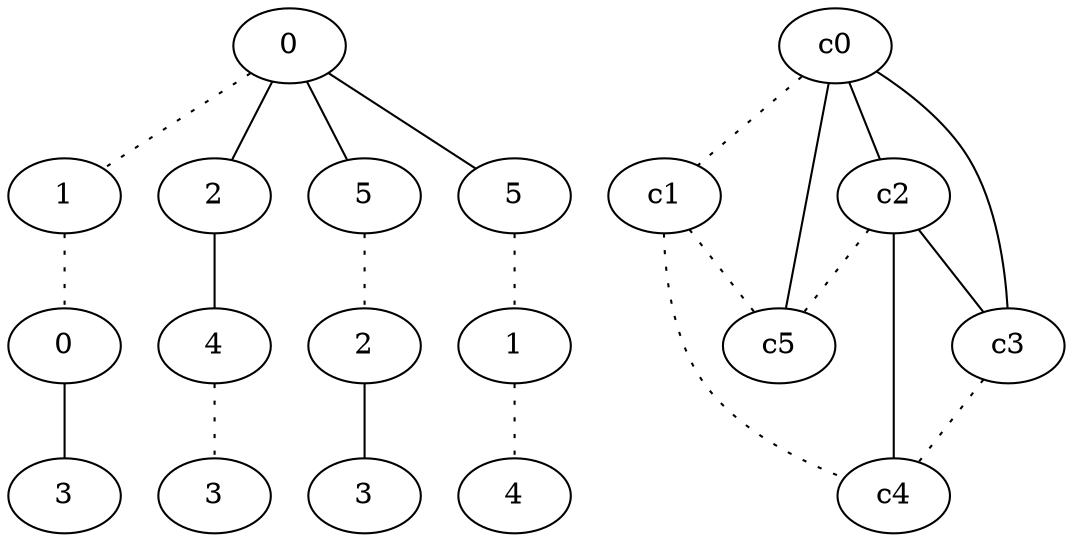 graph {
a0[label=0];
a1[label=1];
a2[label=0];
a3[label=3];
a4[label=2];
a5[label=4];
a6[label=3];
a7[label=5];
a8[label=2];
a9[label=3];
a10[label=5];
a11[label=1];
a12[label=4];
a0 -- a1 [style=dotted];
a0 -- a4;
a0 -- a7;
a0 -- a10;
a1 -- a2 [style=dotted];
a2 -- a3;
a4 -- a5;
a5 -- a6 [style=dotted];
a7 -- a8 [style=dotted];
a8 -- a9;
a10 -- a11 [style=dotted];
a11 -- a12 [style=dotted];
c0 -- c1 [style=dotted];
c0 -- c2;
c0 -- c3;
c0 -- c5;
c1 -- c4 [style=dotted];
c1 -- c5 [style=dotted];
c2 -- c3;
c2 -- c4;
c2 -- c5 [style=dotted];
c3 -- c4 [style=dotted];
}
